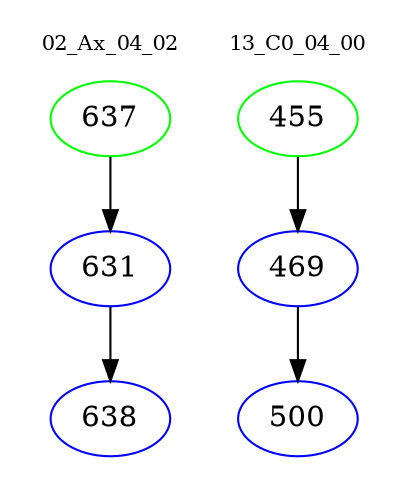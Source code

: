digraph{
subgraph cluster_0 {
color = white
label = "02_Ax_04_02";
fontsize=10;
T0_637 [label="637", color="green"]
T0_637 -> T0_631 [color="black"]
T0_631 [label="631", color="blue"]
T0_631 -> T0_638 [color="black"]
T0_638 [label="638", color="blue"]
}
subgraph cluster_1 {
color = white
label = "13_C0_04_00";
fontsize=10;
T1_455 [label="455", color="green"]
T1_455 -> T1_469 [color="black"]
T1_469 [label="469", color="blue"]
T1_469 -> T1_500 [color="black"]
T1_500 [label="500", color="blue"]
}
}
